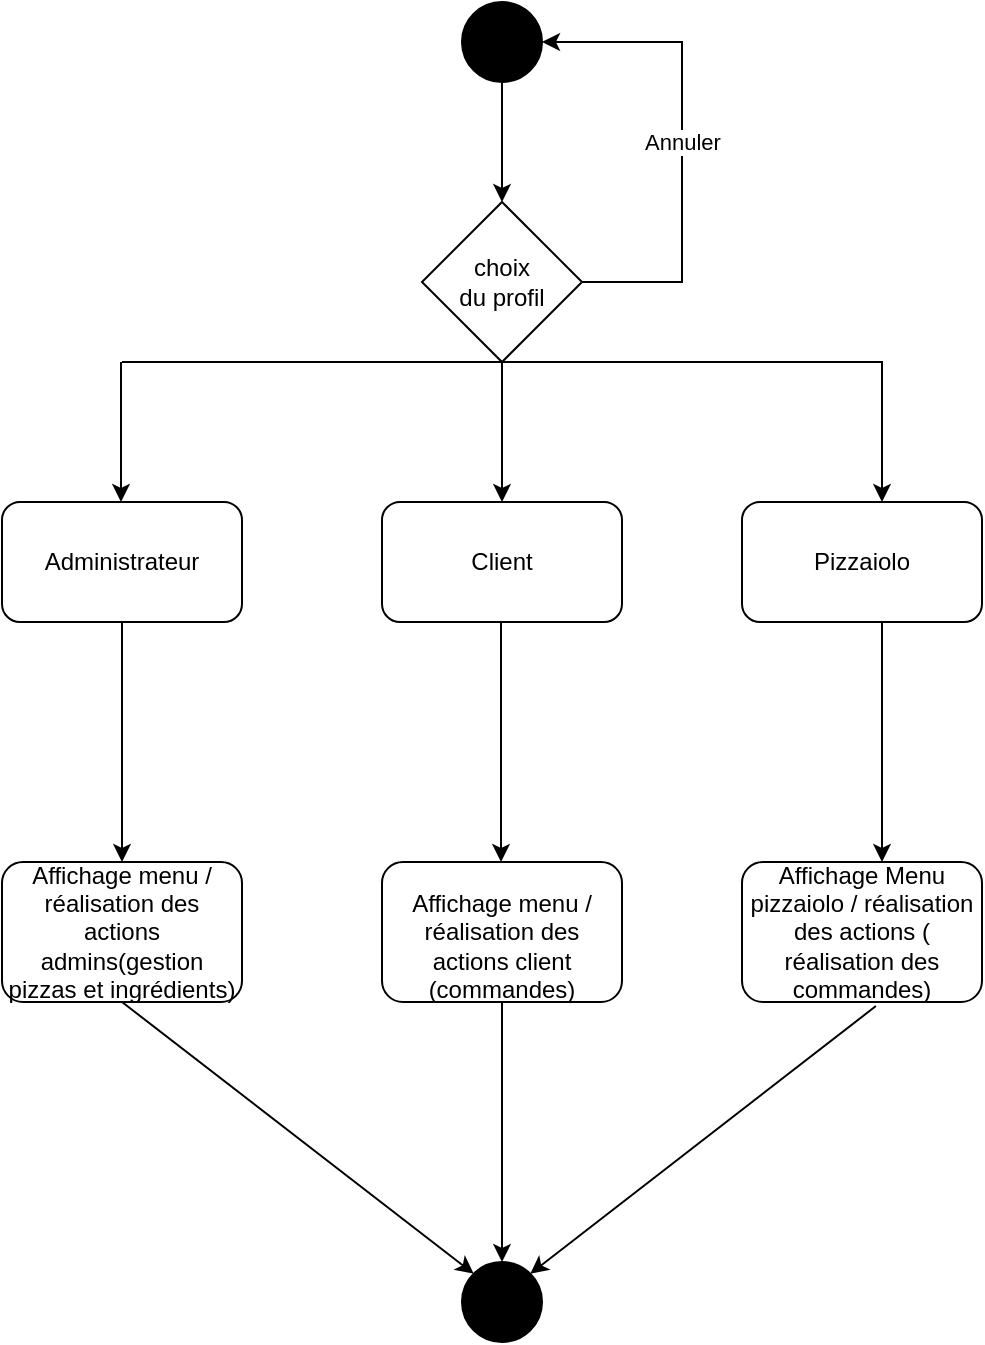 <mxfile version="15.6.2"><diagram id="Up9gS1OWYJ0TE9UZuvFc" name="Page-1"><mxGraphModel dx="1422" dy="780" grid="1" gridSize="10" guides="1" tooltips="1" connect="1" arrows="1" fold="1" page="1" pageScale="1" pageWidth="827" pageHeight="1169" math="0" shadow="0"><root><mxCell id="0"/><mxCell id="1" parent="0"/><mxCell id="pAx_fY1zRG8erPZmfIB_-12" value="" style="edgeStyle=orthogonalEdgeStyle;rounded=0;orthogonalLoop=1;jettySize=auto;html=1;" edge="1" parent="1" source="pAx_fY1zRG8erPZmfIB_-1" target="pAx_fY1zRG8erPZmfIB_-3"><mxGeometry relative="1" as="geometry"/></mxCell><mxCell id="pAx_fY1zRG8erPZmfIB_-1" value="" style="ellipse;whiteSpace=wrap;html=1;aspect=fixed;fillColor=#000000;" vertex="1" parent="1"><mxGeometry x="310" y="60" width="40" height="40" as="geometry"/></mxCell><mxCell id="pAx_fY1zRG8erPZmfIB_-2" value="Client" style="rounded=1;whiteSpace=wrap;html=1;fillColor=#FFFFFF;" vertex="1" parent="1"><mxGeometry x="270" y="310" width="120" height="60" as="geometry"/></mxCell><mxCell id="pAx_fY1zRG8erPZmfIB_-7" value="" style="edgeStyle=orthogonalEdgeStyle;rounded=0;orthogonalLoop=1;jettySize=auto;html=1;" edge="1" parent="1" source="pAx_fY1zRG8erPZmfIB_-3" target="pAx_fY1zRG8erPZmfIB_-2"><mxGeometry relative="1" as="geometry"/></mxCell><mxCell id="pAx_fY1zRG8erPZmfIB_-3" value="&lt;div&gt;choix&lt;/div&gt;&lt;div&gt;du profil&lt;br&gt;&lt;/div&gt;" style="rhombus;whiteSpace=wrap;html=1;fillColor=#FFFFFF;" vertex="1" parent="1"><mxGeometry x="290" y="160" width="80" height="80" as="geometry"/></mxCell><mxCell id="pAx_fY1zRG8erPZmfIB_-4" value="Administrateur" style="rounded=1;whiteSpace=wrap;html=1;fillColor=#FFFFFF;" vertex="1" parent="1"><mxGeometry x="80" y="310" width="120" height="60" as="geometry"/></mxCell><mxCell id="pAx_fY1zRG8erPZmfIB_-5" value="Pizzaiolo" style="rounded=1;whiteSpace=wrap;html=1;fillColor=#FFFFFF;" vertex="1" parent="1"><mxGeometry x="450" y="310" width="120" height="60" as="geometry"/></mxCell><mxCell id="pAx_fY1zRG8erPZmfIB_-6" value="" style="endArrow=none;html=1;rounded=0;entryX=0.5;entryY=1;entryDx=0;entryDy=0;" edge="1" parent="1" target="pAx_fY1zRG8erPZmfIB_-3"><mxGeometry width="50" height="50" relative="1" as="geometry"><mxPoint x="140" y="240" as="sourcePoint"/><mxPoint x="190" y="190" as="targetPoint"/></mxGeometry></mxCell><mxCell id="pAx_fY1zRG8erPZmfIB_-8" value="" style="edgeStyle=orthogonalEdgeStyle;rounded=0;orthogonalLoop=1;jettySize=auto;html=1;" edge="1" parent="1"><mxGeometry relative="1" as="geometry"><mxPoint x="139.5" y="240" as="sourcePoint"/><mxPoint x="139.5" y="310" as="targetPoint"/></mxGeometry></mxCell><mxCell id="pAx_fY1zRG8erPZmfIB_-10" value="" style="endArrow=none;html=1;rounded=0;entryX=0.5;entryY=1;entryDx=0;entryDy=0;" edge="1" parent="1" target="pAx_fY1zRG8erPZmfIB_-3"><mxGeometry width="50" height="50" relative="1" as="geometry"><mxPoint x="520.5" y="240" as="sourcePoint"/><mxPoint x="710.5" y="240" as="targetPoint"/></mxGeometry></mxCell><mxCell id="pAx_fY1zRG8erPZmfIB_-11" value="" style="edgeStyle=orthogonalEdgeStyle;rounded=0;orthogonalLoop=1;jettySize=auto;html=1;" edge="1" parent="1"><mxGeometry relative="1" as="geometry"><mxPoint x="520" y="240" as="sourcePoint"/><mxPoint x="520" y="310" as="targetPoint"/></mxGeometry></mxCell><mxCell id="pAx_fY1zRG8erPZmfIB_-13" value="Annuler" style="endArrow=classic;html=1;rounded=0;entryX=1;entryY=0.5;entryDx=0;entryDy=0;" edge="1" parent="1" target="pAx_fY1zRG8erPZmfIB_-1"><mxGeometry width="50" height="50" relative="1" as="geometry"><mxPoint x="370" y="200" as="sourcePoint"/><mxPoint x="420" y="80" as="targetPoint"/><Array as="points"><mxPoint x="420" y="200"/><mxPoint x="420" y="80"/></Array></mxGeometry></mxCell><mxCell id="pAx_fY1zRG8erPZmfIB_-14" value="" style="endArrow=classic;html=1;rounded=0;" edge="1" parent="1"><mxGeometry width="50" height="50" relative="1" as="geometry"><mxPoint x="140" y="370" as="sourcePoint"/><mxPoint x="140" y="490" as="targetPoint"/></mxGeometry></mxCell><mxCell id="pAx_fY1zRG8erPZmfIB_-15" value="&lt;br&gt;Affichage menu / réalisation des actions client (commandes)&lt;br&gt;" style="rounded=1;whiteSpace=wrap;html=1;fillColor=#FFFFFF;" vertex="1" parent="1"><mxGeometry x="270" y="490" width="120" height="70" as="geometry"/></mxCell><mxCell id="pAx_fY1zRG8erPZmfIB_-16" value="Affichage menu / réalisation des actions admins(gestion pizzas et ingrédients)" style="rounded=1;whiteSpace=wrap;html=1;fillColor=#FFFFFF;" vertex="1" parent="1"><mxGeometry x="80" y="490" width="120" height="70" as="geometry"/></mxCell><mxCell id="pAx_fY1zRG8erPZmfIB_-17" value="Affichage Menu pizzaiolo / réalisation des actions ( réalisation des commandes)" style="rounded=1;whiteSpace=wrap;html=1;fillColor=#FFFFFF;" vertex="1" parent="1"><mxGeometry x="450" y="490" width="120" height="70" as="geometry"/></mxCell><mxCell id="pAx_fY1zRG8erPZmfIB_-18" value="" style="endArrow=classic;html=1;rounded=0;" edge="1" parent="1"><mxGeometry width="50" height="50" relative="1" as="geometry"><mxPoint x="329.5" y="370" as="sourcePoint"/><mxPoint x="329.5" y="490" as="targetPoint"/></mxGeometry></mxCell><mxCell id="pAx_fY1zRG8erPZmfIB_-19" value="" style="endArrow=classic;html=1;rounded=0;" edge="1" parent="1"><mxGeometry width="50" height="50" relative="1" as="geometry"><mxPoint x="520" y="370" as="sourcePoint"/><mxPoint x="520" y="490" as="targetPoint"/></mxGeometry></mxCell><mxCell id="pAx_fY1zRG8erPZmfIB_-22" value="" style="ellipse;whiteSpace=wrap;html=1;aspect=fixed;fillColor=#000000;" vertex="1" parent="1"><mxGeometry x="310" y="690" width="40" height="40" as="geometry"/></mxCell><mxCell id="pAx_fY1zRG8erPZmfIB_-23" value="" style="endArrow=classic;html=1;rounded=0;entryX=0;entryY=0;entryDx=0;entryDy=0;" edge="1" parent="1" target="pAx_fY1zRG8erPZmfIB_-22"><mxGeometry width="50" height="50" relative="1" as="geometry"><mxPoint x="140" y="560" as="sourcePoint"/><mxPoint x="190" y="510" as="targetPoint"/></mxGeometry></mxCell><mxCell id="pAx_fY1zRG8erPZmfIB_-24" value="" style="endArrow=classic;html=1;rounded=0;entryX=0.5;entryY=0;entryDx=0;entryDy=0;exitX=0.5;exitY=1;exitDx=0;exitDy=0;" edge="1" parent="1" source="pAx_fY1zRG8erPZmfIB_-15" target="pAx_fY1zRG8erPZmfIB_-22"><mxGeometry width="50" height="50" relative="1" as="geometry"><mxPoint x="150" y="570" as="sourcePoint"/><mxPoint x="345.858" y="705.858" as="targetPoint"/></mxGeometry></mxCell><mxCell id="pAx_fY1zRG8erPZmfIB_-25" value="" style="endArrow=classic;html=1;rounded=0;entryX=1;entryY=0;entryDx=0;entryDy=0;exitX=0.558;exitY=1.029;exitDx=0;exitDy=0;exitPerimeter=0;" edge="1" parent="1" source="pAx_fY1zRG8erPZmfIB_-17" target="pAx_fY1zRG8erPZmfIB_-22"><mxGeometry width="50" height="50" relative="1" as="geometry"><mxPoint x="150" y="570" as="sourcePoint"/><mxPoint x="325.858" y="705.858" as="targetPoint"/></mxGeometry></mxCell></root></mxGraphModel></diagram></mxfile>